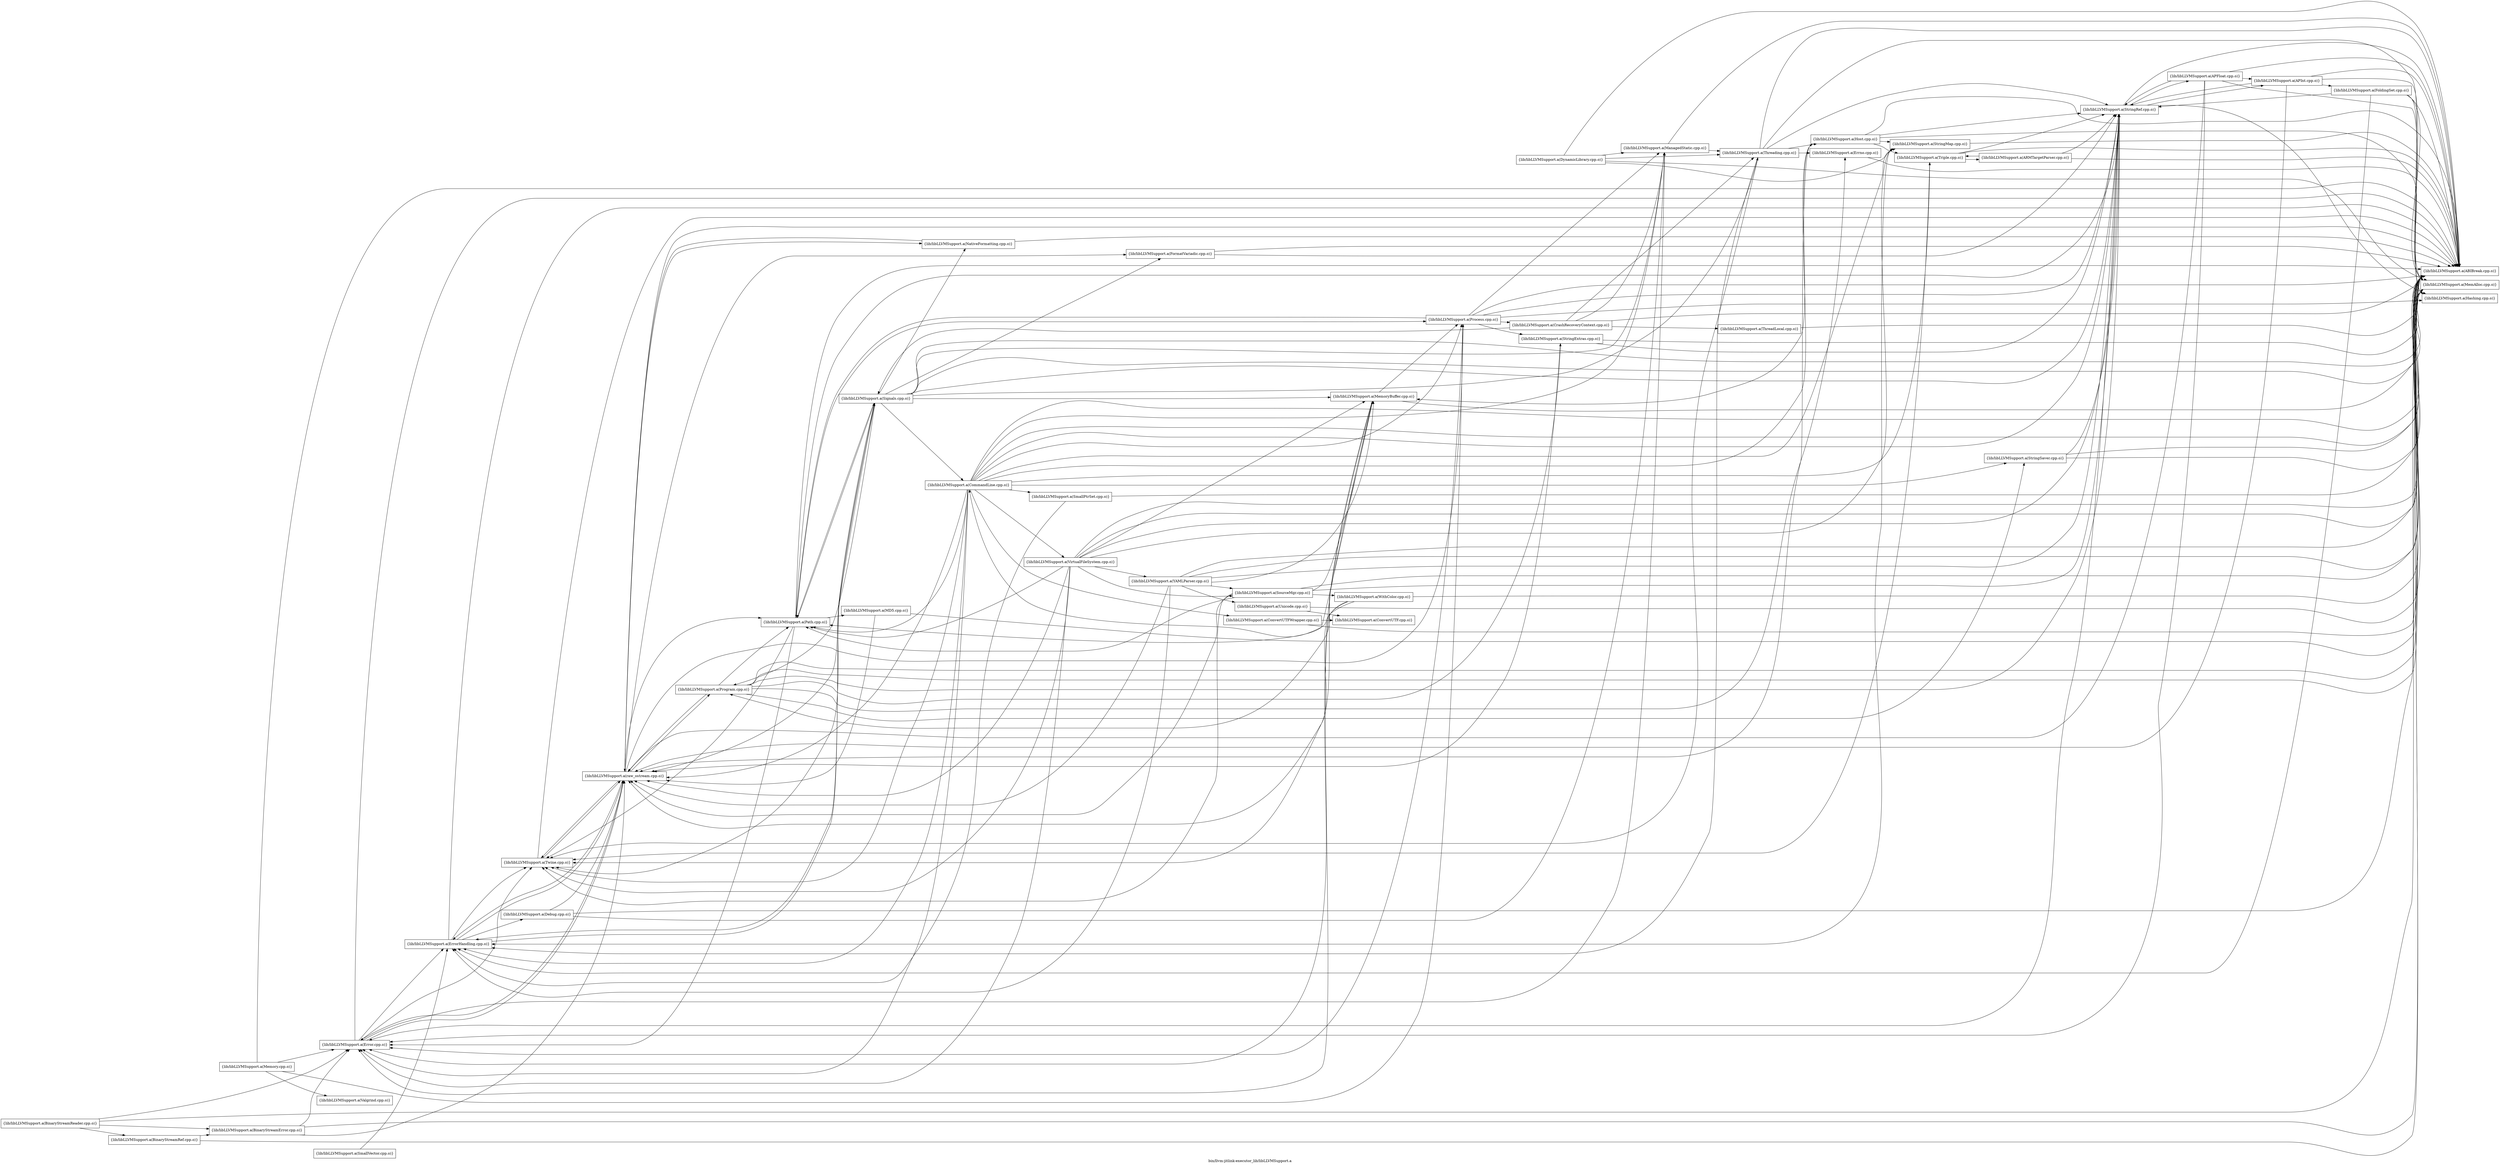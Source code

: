 digraph "bin/llvm-jitlink-executor_lib/libLLVMSupport.a" {
	label="bin/llvm-jitlink-executor_lib/libLLVMSupport.a";
	rankdir=LR;

	Node0x56270e8b4d18 [shape=record,shape=box,group=0,label="{lib/libLLVMSupport.a(ABIBreak.cpp.o)}"];
	Node0x56270e8b5808 [shape=record,shape=box,group=0,label="{lib/libLLVMSupport.a(Error.cpp.o)}"];
	Node0x56270e8b5808 -> Node0x56270e8b4d18;
	Node0x56270e8b5808 -> Node0x56270e8b5088;
	Node0x56270e8b5808 -> Node0x56270e8b41d8;
	Node0x56270e8b5808 -> Node0x56270e8b5588;
	Node0x56270e8b5808 -> Node0x56270e8b5858;
	Node0x56270e8b43b8 [shape=record,shape=box,group=0,label="{lib/libLLVMSupport.a(MemAlloc.cpp.o)}"];
	Node0x56270e8b5128 [shape=record,shape=box,group=0,label="{lib/libLLVMSupport.a(StringRef.cpp.o)}"];
	Node0x56270e8b5128 -> Node0x56270e8b4d18;
	Node0x56270e8b5128 -> Node0x56270e8b5808;
	Node0x56270e8b5128 -> Node0x56270e8b4958;
	Node0x56270e8b5128 -> Node0x56270e8b4408;
	Node0x56270e8b5128 -> Node0x56270e8b5cb8;
	Node0x56270e8b5588 [shape=record,shape=box,group=0,label="{lib/libLLVMSupport.a(Twine.cpp.o)}"];
	Node0x56270e8b5588 -> Node0x56270e8b4d18;
	Node0x56270e8b5588 -> Node0x56270e8b5858;
	Node0x56270e8b5858 [shape=record,shape=box,group=0,label="{lib/libLLVMSupport.a(raw_ostream.cpp.o)}"];
	Node0x56270e8b5858 -> Node0x56270e8b4d18;
	Node0x56270e8b5858 -> Node0x56270e8b5808;
	Node0x56270e8b5858 -> Node0x56270e8b5088;
	Node0x56270e8b5858 -> Node0x56270e8b5588;
	Node0x56270e8b5858 -> Node0x56270e8b5fd8;
	Node0x56270e8b5858 -> Node0x56270e8b6618;
	Node0x56270e8b5858 -> Node0x56270e8b4d68;
	Node0x56270e8b5858 -> Node0x56270e8b6528;
	Node0x56270e8b5858 -> Node0x56270e8b4f98;
	Node0x56270e8b4638 [shape=record,shape=box,group=0,label="{lib/libLLVMSupport.a(DynamicLibrary.cpp.o)}"];
	Node0x56270e8b4638 -> Node0x56270e8b4d18;
	Node0x56270e8b4638 -> Node0x56270e8b41d8;
	Node0x56270e8b4638 -> Node0x56270e8b43b8;
	Node0x56270e8b4638 -> Node0x56270e8b4bd8;
	Node0x56270e8b4638 -> Node0x56270e8b62a8;
	Node0x56270e8b4688 [shape=record,shape=box,group=0,label="{lib/libLLVMSupport.a(Host.cpp.o)}"];
	Node0x56270e8b4688 -> Node0x56270e8b4d18;
	Node0x56270e8b4688 -> Node0x56270e8b43b8;
	Node0x56270e8b4688 -> Node0x56270e8b5128;
	Node0x56270e8b4688 -> Node0x56270e8b5858;
	Node0x56270e8b4688 -> Node0x56270e8b4bd8;
	Node0x56270e8b4688 -> Node0x56270e8b4318;
	Node0x56270e8b4688 -> Node0x56270e8b58a8;
	Node0x56270e8b5628 [shape=record,shape=box,group=0,label="{lib/libLLVMSupport.a(Memory.cpp.o)}"];
	Node0x56270e8b5628 -> Node0x56270e8b4d18;
	Node0x56270e8b5628 -> Node0x56270e8b5808;
	Node0x56270e8b5628 -> Node0x56270e8b6528;
	Node0x56270e8b5628 -> Node0x56270e8b5b28;
	Node0x56270e8b6528 [shape=record,shape=box,group=0,label="{lib/libLLVMSupport.a(Process.cpp.o)}"];
	Node0x56270e8b6528 -> Node0x56270e8b4d18;
	Node0x56270e8b6528 -> Node0x56270e8b5808;
	Node0x56270e8b6528 -> Node0x56270e8b41d8;
	Node0x56270e8b6528 -> Node0x56270e8b5128;
	Node0x56270e8b6528 -> Node0x56270e8b5cb8;
	Node0x56270e8b6528 -> Node0x56270e8b4d68;
	Node0x56270e8b6528 -> Node0x56270e8b5d58;
	Node0x56270e8b6528 -> Node0x56270e8b5678;
	Node0x56270e8b41d8 [shape=record,shape=box,group=0,label="{lib/libLLVMSupport.a(ManagedStatic.cpp.o)}"];
	Node0x56270e8b41d8 -> Node0x56270e8b4d18;
	Node0x56270e8b41d8 -> Node0x56270e8b62a8;
	Node0x56270e8b4728 [shape=record,shape=box,group=0,label="{lib/libLLVMSupport.a(BinaryStreamReader.cpp.o)}"];
	Node0x56270e8b4728 -> Node0x56270e8b4d18;
	Node0x56270e8b4728 -> Node0x56270e8b64d8;
	Node0x56270e8b4728 -> Node0x56270e8b5f88;
	Node0x56270e8b4728 -> Node0x56270e8b5808;
	Node0x56270e8b64d8 [shape=record,shape=box,group=0,label="{lib/libLLVMSupport.a(BinaryStreamError.cpp.o)}"];
	Node0x56270e8b64d8 -> Node0x56270e8b4d18;
	Node0x56270e8b64d8 -> Node0x56270e8b5808;
	Node0x56270e8b64d8 -> Node0x56270e8b5858;
	Node0x56270e8b5f88 [shape=record,shape=box,group=0,label="{lib/libLLVMSupport.a(BinaryStreamRef.cpp.o)}"];
	Node0x56270e8b5f88 -> Node0x56270e8b4d18;
	Node0x56270e8b5f88 -> Node0x56270e8b64d8;
	Node0x56270e8b5088 [shape=record,shape=box,group=0,label="{lib/libLLVMSupport.a(ErrorHandling.cpp.o)}"];
	Node0x56270e8b5088 -> Node0x56270e8b4d18;
	Node0x56270e8b5088 -> Node0x56270e8b4908;
	Node0x56270e8b5088 -> Node0x56270e8b5588;
	Node0x56270e8b5088 -> Node0x56270e8b5858;
	Node0x56270e8b5088 -> Node0x56270e8b44a8;
	Node0x56270e8b4908 [shape=record,shape=box,group=0,label="{lib/libLLVMSupport.a(Debug.cpp.o)}"];
	Node0x56270e8b4908 -> Node0x56270e8b4d18;
	Node0x56270e8b4908 -> Node0x56270e8b41d8;
	Node0x56270e8b4908 -> Node0x56270e8b5858;
	Node0x56270e8b44a8 [shape=record,shape=box,group=0,label="{lib/libLLVMSupport.a(Signals.cpp.o)}"];
	Node0x56270e8b44a8 -> Node0x56270e8b4d18;
	Node0x56270e8b44a8 -> Node0x56270e8b5088;
	Node0x56270e8b44a8 -> Node0x56270e8b41d8;
	Node0x56270e8b44a8 -> Node0x56270e8b43b8;
	Node0x56270e8b44a8 -> Node0x56270e8b5128;
	Node0x56270e8b44a8 -> Node0x56270e8b5588;
	Node0x56270e8b44a8 -> Node0x56270e8b5858;
	Node0x56270e8b44a8 -> Node0x56270e8b5fd8;
	Node0x56270e8b44a8 -> Node0x56270e8b6618;
	Node0x56270e8b44a8 -> Node0x56270e8b58a8;
	Node0x56270e8b44a8 -> Node0x56270e8b4d68;
	Node0x56270e8b44a8 -> Node0x56270e8b4f98;
	Node0x56270e8b44a8 -> Node0x56270e8b6578;
	Node0x56270e8b44a8 -> Node0x56270e8b62a8;
	Node0x56270e8b62a8 [shape=record,shape=box,group=0,label="{lib/libLLVMSupport.a(Threading.cpp.o)}"];
	Node0x56270e8b62a8 -> Node0x56270e8b4d18;
	Node0x56270e8b62a8 -> Node0x56270e8b5088;
	Node0x56270e8b62a8 -> Node0x56270e8b43b8;
	Node0x56270e8b62a8 -> Node0x56270e8b5128;
	Node0x56270e8b62a8 -> Node0x56270e8b5588;
	Node0x56270e8b62a8 -> Node0x56270e8b4688;
	Node0x56270e8b62a8 -> Node0x56270e8b4a48;
	Node0x56270e8b4a98 [shape=record,shape=box,group=0,label="{lib/libLLVMSupport.a(SmallVector.cpp.o)}"];
	Node0x56270e8b4a98 -> Node0x56270e8b5088;
	Node0x56270e8b4958 [shape=record,shape=box,group=0,label="{lib/libLLVMSupport.a(APFloat.cpp.o)}"];
	Node0x56270e8b4958 -> Node0x56270e8b4d18;
	Node0x56270e8b4958 -> Node0x56270e8b5808;
	Node0x56270e8b4958 -> Node0x56270e8b5128;
	Node0x56270e8b4958 -> Node0x56270e8b4408;
	Node0x56270e8b4958 -> Node0x56270e8b5cb8;
	Node0x56270e8b4958 -> Node0x56270e8b5858;
	Node0x56270e8b4408 [shape=record,shape=box,group=0,label="{lib/libLLVMSupport.a(APInt.cpp.o)}"];
	Node0x56270e8b4408 -> Node0x56270e8b4d18;
	Node0x56270e8b4408 -> Node0x56270e8b5128;
	Node0x56270e8b4408 -> Node0x56270e8b6398;
	Node0x56270e8b4408 -> Node0x56270e8b5cb8;
	Node0x56270e8b4408 -> Node0x56270e8b5858;
	Node0x56270e8b5cb8 [shape=record,shape=box,group=0,label="{lib/libLLVMSupport.a(Hashing.cpp.o)}"];
	Node0x56270e8b6398 [shape=record,shape=box,group=0,label="{lib/libLLVMSupport.a(FoldingSet.cpp.o)}"];
	Node0x56270e8b6398 -> Node0x56270e8b4d18;
	Node0x56270e8b6398 -> Node0x56270e8b5088;
	Node0x56270e8b6398 -> Node0x56270e8b43b8;
	Node0x56270e8b6398 -> Node0x56270e8b5128;
	Node0x56270e8b6398 -> Node0x56270e8b5cb8;
	Node0x56270e8b5fd8 [shape=record,shape=box,group=0,label="{lib/libLLVMSupport.a(NativeFormatting.cpp.o)}"];
	Node0x56270e8b5fd8 -> Node0x56270e8b4d18;
	Node0x56270e8b5fd8 -> Node0x56270e8b5858;
	Node0x56270e8b6618 [shape=record,shape=box,group=0,label="{lib/libLLVMSupport.a(FormatVariadic.cpp.o)}"];
	Node0x56270e8b6618 -> Node0x56270e8b4d18;
	Node0x56270e8b6618 -> Node0x56270e8b5128;
	Node0x56270e8b4d68 [shape=record,shape=box,group=0,label="{lib/libLLVMSupport.a(Path.cpp.o)}"];
	Node0x56270e8b4d68 -> Node0x56270e8b4d18;
	Node0x56270e8b4d68 -> Node0x56270e8b5808;
	Node0x56270e8b4d68 -> Node0x56270e8b5128;
	Node0x56270e8b4d68 -> Node0x56270e8b5588;
	Node0x56270e8b4d68 -> Node0x56270e8b45e8;
	Node0x56270e8b4d68 -> Node0x56270e8b6528;
	Node0x56270e8b4d68 -> Node0x56270e8b44a8;
	Node0x56270e8b4f98 [shape=record,shape=box,group=0,label="{lib/libLLVMSupport.a(Program.cpp.o)}"];
	Node0x56270e8b4f98 -> Node0x56270e8b4d18;
	Node0x56270e8b4f98 -> Node0x56270e8b43b8;
	Node0x56270e8b4f98 -> Node0x56270e8b5128;
	Node0x56270e8b4f98 -> Node0x56270e8b5858;
	Node0x56270e8b4f98 -> Node0x56270e8b4d68;
	Node0x56270e8b4f98 -> Node0x56270e8b5678;
	Node0x56270e8b4f98 -> Node0x56270e8b4a48;
	Node0x56270e8b4f98 -> Node0x56270e8b42c8;
	Node0x56270e8b4bd8 [shape=record,shape=box,group=0,label="{lib/libLLVMSupport.a(StringMap.cpp.o)}"];
	Node0x56270e8b4bd8 -> Node0x56270e8b4d18;
	Node0x56270e8b4bd8 -> Node0x56270e8b5088;
	Node0x56270e8b4318 [shape=record,shape=box,group=0,label="{lib/libLLVMSupport.a(Triple.cpp.o)}"];
	Node0x56270e8b4318 -> Node0x56270e8b4d18;
	Node0x56270e8b4318 -> Node0x56270e8b5128;
	Node0x56270e8b4318 -> Node0x56270e8b5588;
	Node0x56270e8b4318 -> Node0x56270e8b5f38;
	Node0x56270e8b58a8 [shape=record,shape=box,group=0,label="{lib/libLLVMSupport.a(MemoryBuffer.cpp.o)}"];
	Node0x56270e8b58a8 -> Node0x56270e8b4d18;
	Node0x56270e8b58a8 -> Node0x56270e8b5808;
	Node0x56270e8b58a8 -> Node0x56270e8b5588;
	Node0x56270e8b58a8 -> Node0x56270e8b4d68;
	Node0x56270e8b58a8 -> Node0x56270e8b6528;
	Node0x56270e8b58a8 -> Node0x56270e8b4f98;
	Node0x56270e8b5f38 [shape=record,shape=box,group=0,label="{lib/libLLVMSupport.a(ARMTargetParser.cpp.o)}"];
	Node0x56270e8b5f38 -> Node0x56270e8b4d18;
	Node0x56270e8b5f38 -> Node0x56270e8b5128;
	Node0x56270e8b5f38 -> Node0x56270e8b4318;
	Node0x56270e8b5b28 [shape=record,shape=box,group=0,label="{lib/libLLVMSupport.a(Valgrind.cpp.o)}"];
	Node0x56270e8b45e8 [shape=record,shape=box,group=0,label="{lib/libLLVMSupport.a(MD5.cpp.o)}"];
	Node0x56270e8b45e8 -> Node0x56270e8b4d18;
	Node0x56270e8b45e8 -> Node0x56270e8b5858;
	Node0x56270e8b5d58 [shape=record,shape=box,group=0,label="{lib/libLLVMSupport.a(CrashRecoveryContext.cpp.o)}"];
	Node0x56270e8b5d58 -> Node0x56270e8b4d18;
	Node0x56270e8b5d58 -> Node0x56270e8b41d8;
	Node0x56270e8b5d58 -> Node0x56270e8b44a8;
	Node0x56270e8b5d58 -> Node0x56270e8b4368;
	Node0x56270e8b5d58 -> Node0x56270e8b62a8;
	Node0x56270e8b5678 [shape=record,shape=box,group=0,label="{lib/libLLVMSupport.a(StringExtras.cpp.o)}"];
	Node0x56270e8b5678 -> Node0x56270e8b4d18;
	Node0x56270e8b5678 -> Node0x56270e8b5128;
	Node0x56270e8b5678 -> Node0x56270e8b5858;
	Node0x56270e8b4368 [shape=record,shape=box,group=0,label="{lib/libLLVMSupport.a(ThreadLocal.cpp.o)}"];
	Node0x56270e8b4368 -> Node0x56270e8b4d18;
	Node0x56270e8b4a48 [shape=record,shape=box,group=0,label="{lib/libLLVMSupport.a(Errno.cpp.o)}"];
	Node0x56270e8b4a48 -> Node0x56270e8b4d18;
	Node0x56270e8b42c8 [shape=record,shape=box,group=0,label="{lib/libLLVMSupport.a(StringSaver.cpp.o)}"];
	Node0x56270e8b42c8 -> Node0x56270e8b4d18;
	Node0x56270e8b42c8 -> Node0x56270e8b43b8;
	Node0x56270e8b42c8 -> Node0x56270e8b5128;
	Node0x56270e8b6578 [shape=record,shape=box,group=0,label="{lib/libLLVMSupport.a(CommandLine.cpp.o)}"];
	Node0x56270e8b6578 -> Node0x56270e8b4d18;
	Node0x56270e8b6578 -> Node0x56270e8b5808;
	Node0x56270e8b6578 -> Node0x56270e8b5088;
	Node0x56270e8b6578 -> Node0x56270e8b41d8;
	Node0x56270e8b6578 -> Node0x56270e8b43b8;
	Node0x56270e8b6578 -> Node0x56270e8b5128;
	Node0x56270e8b6578 -> Node0x56270e8b5588;
	Node0x56270e8b6578 -> Node0x56270e8b5858;
	Node0x56270e8b6578 -> Node0x56270e8b4bd8;
	Node0x56270e8b6578 -> Node0x56270e8b4688;
	Node0x56270e8b6578 -> Node0x56270e8b4318;
	Node0x56270e8b6578 -> Node0x56270e8b4d68;
	Node0x56270e8b6578 -> Node0x56270e8b6528;
	Node0x56270e8b6578 -> Node0x56270e8b42c8;
	Node0x56270e8b6578 -> Node0x56270e8b54e8;
	Node0x56270e8b6578 -> Node0x56270e8b4f48;
	Node0x56270e8b6578 -> Node0x56270e8b4ae8;
	Node0x56270e8b54e8 [shape=record,shape=box,group=0,label="{lib/libLLVMSupport.a(SmallPtrSet.cpp.o)}"];
	Node0x56270e8b54e8 -> Node0x56270e8b4d18;
	Node0x56270e8b54e8 -> Node0x56270e8b5088;
	Node0x56270e8b4f48 [shape=record,shape=box,group=0,label="{lib/libLLVMSupport.a(VirtualFileSystem.cpp.o)}"];
	Node0x56270e8b4f48 -> Node0x56270e8b4d18;
	Node0x56270e8b4f48 -> Node0x56270e8b5808;
	Node0x56270e8b4f48 -> Node0x56270e8b43b8;
	Node0x56270e8b4f48 -> Node0x56270e8b5128;
	Node0x56270e8b4f48 -> Node0x56270e8b5588;
	Node0x56270e8b4f48 -> Node0x56270e8b5858;
	Node0x56270e8b4f48 -> Node0x56270e8b4bd8;
	Node0x56270e8b4f48 -> Node0x56270e8b58a8;
	Node0x56270e8b4f48 -> Node0x56270e8b4d68;
	Node0x56270e8b4f48 -> Node0x56270e8b4c28;
	Node0x56270e8b4f48 -> Node0x56270e8b4098;
	Node0x56270e8b4ae8 [shape=record,shape=box,group=0,label="{lib/libLLVMSupport.a(ConvertUTFWrapper.cpp.o)}"];
	Node0x56270e8b4ae8 -> Node0x56270e8b4d18;
	Node0x56270e8b4ae8 -> Node0x56270e8b5718;
	Node0x56270e8b4c28 [shape=record,shape=box,group=0,label="{lib/libLLVMSupport.a(YAMLParser.cpp.o)}"];
	Node0x56270e8b4c28 -> Node0x56270e8b4d18;
	Node0x56270e8b4c28 -> Node0x56270e8b5088;
	Node0x56270e8b4c28 -> Node0x56270e8b43b8;
	Node0x56270e8b4c28 -> Node0x56270e8b5128;
	Node0x56270e8b4c28 -> Node0x56270e8b5858;
	Node0x56270e8b4c28 -> Node0x56270e8b58a8;
	Node0x56270e8b4c28 -> Node0x56270e8b4098;
	Node0x56270e8b4c28 -> Node0x56270e8b6118;
	Node0x56270e8b4098 [shape=record,shape=box,group=0,label="{lib/libLLVMSupport.a(SourceMgr.cpp.o)}"];
	Node0x56270e8b4098 -> Node0x56270e8b4d18;
	Node0x56270e8b4098 -> Node0x56270e8b5128;
	Node0x56270e8b4098 -> Node0x56270e8b5588;
	Node0x56270e8b4098 -> Node0x56270e8b5858;
	Node0x56270e8b4098 -> Node0x56270e8b58a8;
	Node0x56270e8b4098 -> Node0x56270e8b4d68;
	Node0x56270e8b4098 -> Node0x56270e8b63e8;
	Node0x56270e8b6118 [shape=record,shape=box,group=0,label="{lib/libLLVMSupport.a(Unicode.cpp.o)}"];
	Node0x56270e8b6118 -> Node0x56270e8b4d18;
	Node0x56270e8b6118 -> Node0x56270e8b5718;
	Node0x56270e8b63e8 [shape=record,shape=box,group=0,label="{lib/libLLVMSupport.a(WithColor.cpp.o)}"];
	Node0x56270e8b63e8 -> Node0x56270e8b4d18;
	Node0x56270e8b63e8 -> Node0x56270e8b5808;
	Node0x56270e8b63e8 -> Node0x56270e8b5858;
	Node0x56270e8b63e8 -> Node0x56270e8b6578;
	Node0x56270e8b5718 [shape=record,shape=box,group=0,label="{lib/libLLVMSupport.a(ConvertUTF.cpp.o)}"];
}

